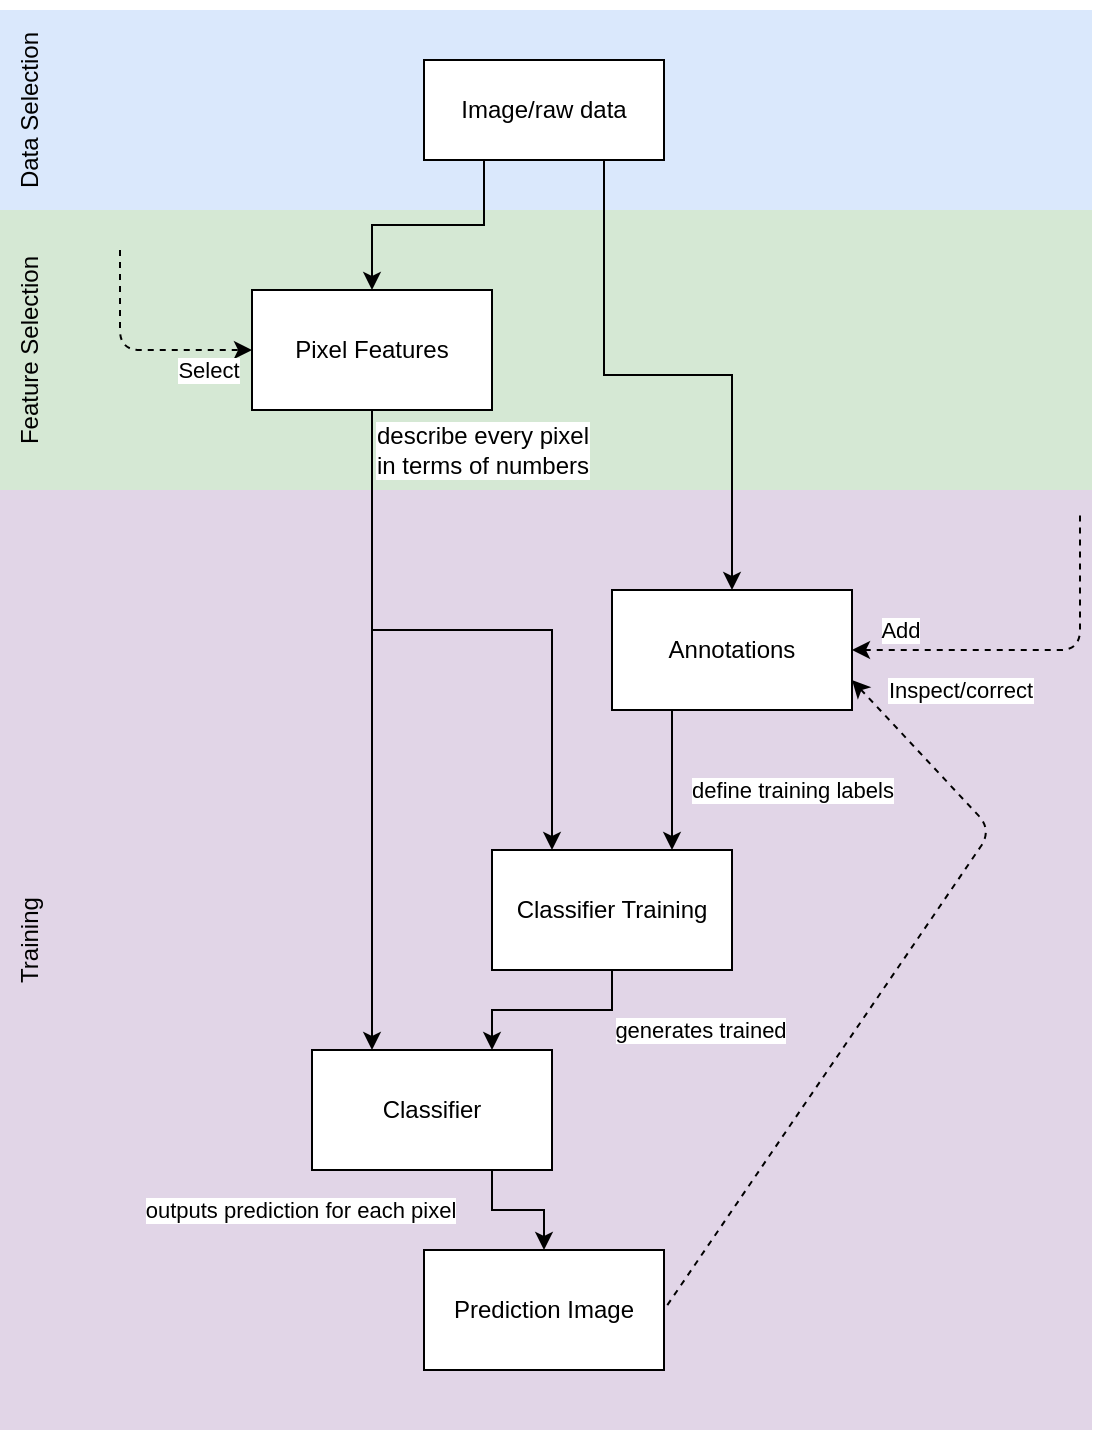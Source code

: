 <mxfile version="10.7.5" type="device"><diagram id="IIenrX2mMbIIihZpUgWm" name="Page-1"><mxGraphModel dx="750" dy="1201" grid="1" gridSize="10" guides="1" tooltips="1" connect="1" arrows="1" fold="1" page="1" pageScale="1" pageWidth="827" pageHeight="1169" math="0" shadow="0"><root><mxCell id="0"/><mxCell id="1" parent="0"/><mxCell id="F8xSh7IsOiLkIaUgqMS_-16" value="" style="rounded=0;whiteSpace=wrap;html=1;fillColor=#e1d5e7;strokeColor=none;" parent="1" vertex="1"><mxGeometry x="260" y="310" width="546" height="470" as="geometry"/></mxCell><mxCell id="F8xSh7IsOiLkIaUgqMS_-15" value="" style="rounded=0;whiteSpace=wrap;html=1;fillColor=#d5e8d4;strokeColor=none;" parent="1" vertex="1"><mxGeometry x="260" y="170" width="546" height="140" as="geometry"/></mxCell><mxCell id="F8xSh7IsOiLkIaUgqMS_-14" value="" style="rounded=0;whiteSpace=wrap;html=1;fillColor=#dae8fc;strokeColor=none;" parent="1" vertex="1"><mxGeometry x="260" y="70" width="546" height="100" as="geometry"/></mxCell><mxCell id="F8xSh7IsOiLkIaUgqMS_-11" value="Data Selection" style="text;html=1;strokeColor=none;fillColor=none;align=center;verticalAlign=middle;whiteSpace=wrap;rounded=0;rotation=-90;" parent="1" vertex="1"><mxGeometry x="220" y="110" width="110" height="20" as="geometry"/></mxCell><mxCell id="2gdYVtNj5bAE5-IeUl_D-3" value="" style="edgeStyle=orthogonalEdgeStyle;rounded=0;orthogonalLoop=1;jettySize=auto;html=1;exitX=0.25;exitY=1;exitDx=0;exitDy=0;" parent="1" source="2gdYVtNj5bAE5-IeUl_D-1" target="2gdYVtNj5bAE5-IeUl_D-2" edge="1"><mxGeometry relative="1" as="geometry"/></mxCell><mxCell id="2gdYVtNj5bAE5-IeUl_D-6" style="edgeStyle=orthogonalEdgeStyle;rounded=0;orthogonalLoop=1;jettySize=auto;html=1;exitX=0.75;exitY=1;exitDx=0;exitDy=0;entryX=0.5;entryY=0;entryDx=0;entryDy=0;" parent="1" source="2gdYVtNj5bAE5-IeUl_D-1" target="2gdYVtNj5bAE5-IeUl_D-5" edge="1"><mxGeometry relative="1" as="geometry"/></mxCell><mxCell id="2gdYVtNj5bAE5-IeUl_D-1" value="Image/raw data" style="rounded=0;whiteSpace=wrap;html=1;" parent="1" vertex="1"><mxGeometry x="472" y="95" width="120" height="50" as="geometry"/></mxCell><mxCell id="2gdYVtNj5bAE5-IeUl_D-8" style="edgeStyle=orthogonalEdgeStyle;rounded=0;orthogonalLoop=1;jettySize=auto;html=1;exitX=0.5;exitY=1;exitDx=0;exitDy=0;entryX=0.25;entryY=0;entryDx=0;entryDy=0;" parent="1" source="2gdYVtNj5bAE5-IeUl_D-2" target="2gdYVtNj5bAE5-IeUl_D-7" edge="1"><mxGeometry relative="1" as="geometry"/></mxCell><mxCell id="2gdYVtNj5bAE5-IeUl_D-22" value="describe every pixel&lt;br&gt;in terms of numbers&lt;br&gt;" style="text;html=1;resizable=0;points=[];align=center;verticalAlign=middle;labelBackgroundColor=#ffffff;" parent="2gdYVtNj5bAE5-IeUl_D-8" vertex="1" connectable="0"><mxGeometry x="0.28" y="-1" relative="1" as="geometry"><mxPoint x="-34" y="-91" as="offset"/></mxGeometry></mxCell><mxCell id="F8xSh7IsOiLkIaUgqMS_-2" style="edgeStyle=orthogonalEdgeStyle;rounded=0;orthogonalLoop=1;jettySize=auto;html=1;exitX=0.5;exitY=1;exitDx=0;exitDy=0;entryX=0.25;entryY=0;entryDx=0;entryDy=0;" parent="1" source="2gdYVtNj5bAE5-IeUl_D-2" target="2gdYVtNj5bAE5-IeUl_D-10" edge="1"><mxGeometry relative="1" as="geometry"/></mxCell><mxCell id="2gdYVtNj5bAE5-IeUl_D-2" value="Pixel Features&lt;br&gt;" style="rounded=0;whiteSpace=wrap;html=1;" parent="1" vertex="1"><mxGeometry x="386" y="210" width="120" height="60" as="geometry"/></mxCell><mxCell id="2gdYVtNj5bAE5-IeUl_D-9" value="define training labels" style="edgeStyle=orthogonalEdgeStyle;rounded=0;orthogonalLoop=1;jettySize=auto;html=1;exitX=0.25;exitY=1;exitDx=0;exitDy=0;entryX=0.75;entryY=0;entryDx=0;entryDy=0;" parent="1" source="2gdYVtNj5bAE5-IeUl_D-5" target="2gdYVtNj5bAE5-IeUl_D-7" edge="1"><mxGeometry x="0.143" y="60" relative="1" as="geometry"><mxPoint x="532" y="360" as="targetPoint"/><mxPoint as="offset"/></mxGeometry></mxCell><mxCell id="2gdYVtNj5bAE5-IeUl_D-5" value="Annotations&lt;br&gt;" style="rounded=0;whiteSpace=wrap;html=1;" parent="1" vertex="1"><mxGeometry x="566" y="360" width="120" height="60" as="geometry"/></mxCell><mxCell id="2gdYVtNj5bAE5-IeUl_D-12" value="generates trained" style="edgeStyle=orthogonalEdgeStyle;rounded=0;orthogonalLoop=1;jettySize=auto;html=1;entryX=0.75;entryY=0;entryDx=0;entryDy=0;exitX=0.5;exitY=1;exitDx=0;exitDy=0;" parent="1" source="2gdYVtNj5bAE5-IeUl_D-7" target="2gdYVtNj5bAE5-IeUl_D-10" edge="1"><mxGeometry x="-0.6" y="45" relative="1" as="geometry"><mxPoint x="44" y="-35" as="offset"/><mxPoint x="652" y="560" as="sourcePoint"/></mxGeometry></mxCell><mxCell id="2gdYVtNj5bAE5-IeUl_D-7" value="Classifier Training" style="rounded=0;whiteSpace=wrap;html=1;" parent="1" vertex="1"><mxGeometry x="506" y="490" width="120" height="60" as="geometry"/></mxCell><mxCell id="2gdYVtNj5bAE5-IeUl_D-14" value="outputs prediction for each pixel" style="edgeStyle=orthogonalEdgeStyle;rounded=0;orthogonalLoop=1;jettySize=auto;html=1;exitX=0.75;exitY=1;exitDx=0;exitDy=0;entryX=0.5;entryY=0;entryDx=0;entryDy=0;" parent="1" source="2gdYVtNj5bAE5-IeUl_D-10" target="2gdYVtNj5bAE5-IeUl_D-13" edge="1"><mxGeometry x="-0.394" y="-96" relative="1" as="geometry"><mxPoint x="-96" y="-96" as="offset"/><mxPoint x="476" y="655" as="sourcePoint"/><mxPoint x="536" y="680" as="targetPoint"/></mxGeometry></mxCell><mxCell id="2gdYVtNj5bAE5-IeUl_D-10" value="Classifier&lt;br&gt;" style="rounded=0;whiteSpace=wrap;html=1;" parent="1" vertex="1"><mxGeometry x="416" y="590" width="120" height="60" as="geometry"/></mxCell><mxCell id="2gdYVtNj5bAE5-IeUl_D-13" value="Prediction Image&lt;br&gt;" style="rounded=0;whiteSpace=wrap;html=1;" parent="1" vertex="1"><mxGeometry x="472" y="690" width="120" height="60" as="geometry"/></mxCell><mxCell id="2gdYVtNj5bAE5-IeUl_D-16" value="Inspect/correct&lt;br&gt;" style="endArrow=none;dashed=1;html=1;exitX=1;exitY=0.75;exitDx=0;exitDy=0;endFill=0;startArrow=classic;startFill=1;entryX=1;entryY=0.5;entryDx=0;entryDy=0;" parent="1" source="2gdYVtNj5bAE5-IeUl_D-5" target="2gdYVtNj5bAE5-IeUl_D-13" edge="1"><mxGeometry x="-0.794" y="36" width="50" height="50" relative="1" as="geometry"><mxPoint x="386" y="730" as="sourcePoint"/><mxPoint x="436" y="680" as="targetPoint"/><Array as="points"><mxPoint x="756" y="480"/></Array><mxPoint as="offset"/></mxGeometry></mxCell><mxCell id="2gdYVtNj5bAE5-IeUl_D-17" value="Select&lt;br&gt;" style="endArrow=classic;dashed=1;html=1;entryX=0;entryY=0.5;entryDx=0;entryDy=0;startArrow=none;startFill=0;endFill=1;" parent="1" target="2gdYVtNj5bAE5-IeUl_D-2" edge="1"><mxGeometry x="0.096" y="32" width="50" height="50" relative="1" as="geometry"><mxPoint x="320" y="190" as="sourcePoint"/><mxPoint x="376" y="230" as="targetPoint"/><Array as="points"><mxPoint x="320" y="240"/></Array><mxPoint x="30" y="42" as="offset"/></mxGeometry></mxCell><mxCell id="2gdYVtNj5bAE5-IeUl_D-18" value="Add&lt;br&gt;" style="endArrow=none;dashed=1;html=1;endFill=0;startArrow=classic;startFill=1;" parent="1" edge="1"><mxGeometry x="0.348" y="90" width="50" height="50" relative="1" as="geometry"><mxPoint x="686" y="390" as="sourcePoint"/><mxPoint x="800" y="320" as="targetPoint"/><Array as="points"><mxPoint x="800" y="390"/></Array><mxPoint as="offset"/></mxGeometry></mxCell><mxCell id="F8xSh7IsOiLkIaUgqMS_-13" value="Training" style="text;html=1;strokeColor=none;fillColor=none;align=center;verticalAlign=middle;whiteSpace=wrap;rounded=0;rotation=-90;" parent="1" vertex="1"><mxGeometry x="220" y="525" width="110" height="20" as="geometry"/></mxCell><mxCell id="F8xSh7IsOiLkIaUgqMS_-12" value="Feature Selection" style="text;html=1;strokeColor=none;fillColor=none;align=center;verticalAlign=middle;whiteSpace=wrap;rounded=0;rotation=-90;" parent="1" vertex="1"><mxGeometry x="220" y="230" width="110" height="20" as="geometry"/></mxCell></root></mxGraphModel></diagram></mxfile>